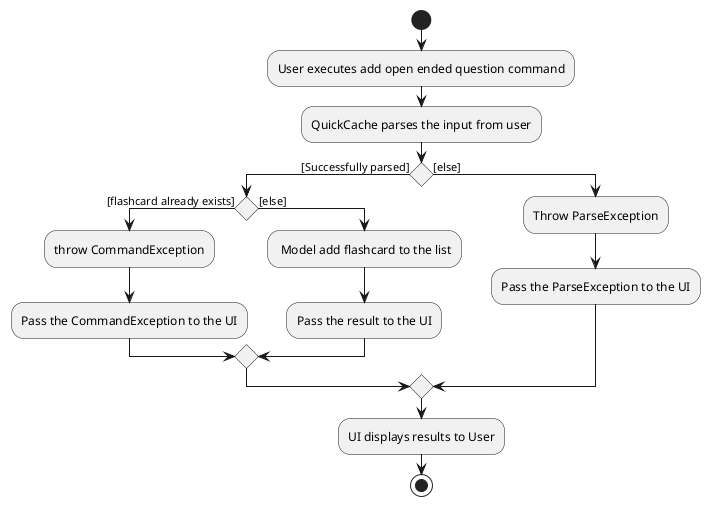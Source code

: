 @startuml
start
:User executes add open ended question command;
:QuickCache parses the input from user;

'Since the beta syntax does not support placing the condition outside the
'diamond we place it as the true branch instead.
if() then ([Successfully parsed])
    if () then ([flashcard already exists])
        :throw CommandException;
        :Pass the CommandException to the UI;
    else ([else])
        : Model add flashcard to the list;
        :Pass the result to the UI;
    endif
else ([else])
    :Throw ParseException;
    :Pass the ParseException to the UI;
endif

:UI displays results to User;
stop
@enduml
